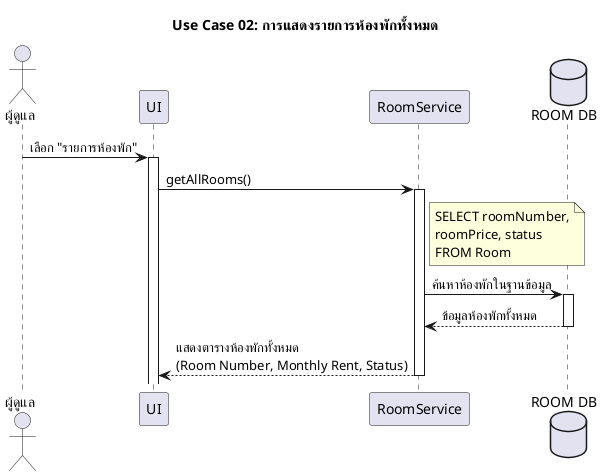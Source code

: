 @startuml Use Case 02: การแสดงรายการห้องพักทั้งหมด
title Use Case 02: การแสดงรายการห้องพักทั้งหมด
skinparam defaultFontName "TH Sarabun New"

actor      "ผู้ดูแล"       as  Admin
participant "UI" as  UI
participant "RoomService" as  Model
database    "ROOM DB "   as Room

Admin -> UI : เลือก "รายการห้องพัก"
activate UI
UI -> Model: getAllRooms()
activate Model

note right of Model
    SELECT roomNumber,
    roomPrice, status
    FROM Room
end note
Model -> Room:ค้นหาห้องพักในฐานข้อมูล

activate Room
Room --> Model: ข้อมูลห้องพักทั้งหมด
deactivate Room
Model --> UI: แสดงตารางห้องพักทั้งหมด \n(Room Number, Monthly Rent, Status)
deactivate Model